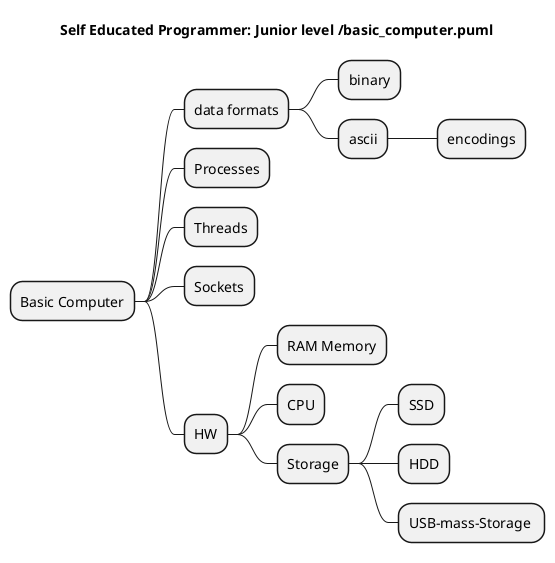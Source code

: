 @startmindmap
title Self Educated Programmer: Junior level /basic_computer.puml

* Basic Computer
** data formats
*** binary
*** ascii
**** encodings
** Processes
** Threads
** Sockets
** HW
*** RAM Memory
*** CPU
*** Storage
**** SSD
**** HDD
**** USB-mass-Storage 

@endmindmap

